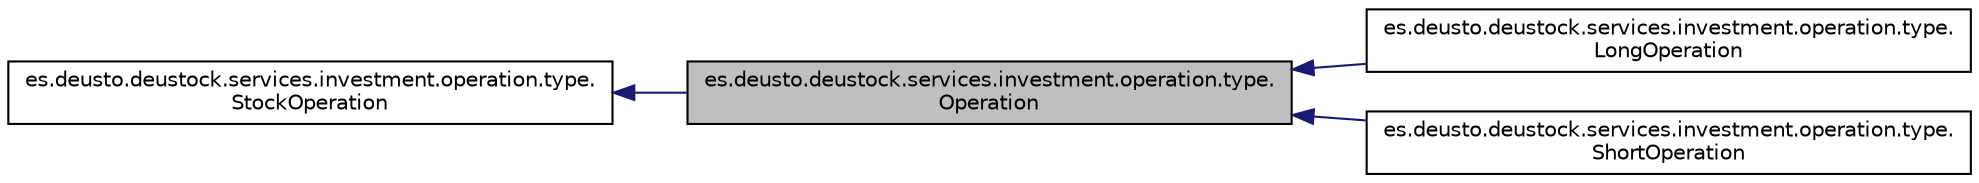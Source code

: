 digraph "es.deusto.deustock.services.investment.operation.type.Operation"
{
 // LATEX_PDF_SIZE
  edge [fontname="Helvetica",fontsize="10",labelfontname="Helvetica",labelfontsize="10"];
  node [fontname="Helvetica",fontsize="10",shape=record];
  rankdir="LR";
  Node1 [label="es.deusto.deustock.services.investment.operation.type.\lOperation",height=0.2,width=0.4,color="black", fillcolor="grey75", style="filled", fontcolor="black",tooltip=" "];
  Node2 -> Node1 [dir="back",color="midnightblue",fontsize="10",style="solid",fontname="Helvetica"];
  Node2 [label="es.deusto.deustock.services.investment.operation.type.\lStockOperation",height=0.2,width=0.4,color="black", fillcolor="white", style="filled",URL="$interfacees_1_1deusto_1_1deustock_1_1services_1_1investment_1_1operation_1_1type_1_1_stock_operation.html",tooltip=" "];
  Node1 -> Node3 [dir="back",color="midnightblue",fontsize="10",style="solid",fontname="Helvetica"];
  Node3 [label="es.deusto.deustock.services.investment.operation.type.\lLongOperation",height=0.2,width=0.4,color="black", fillcolor="white", style="filled",URL="$classes_1_1deusto_1_1deustock_1_1services_1_1investment_1_1operation_1_1type_1_1_long_operation.html",tooltip=" "];
  Node1 -> Node4 [dir="back",color="midnightblue",fontsize="10",style="solid",fontname="Helvetica"];
  Node4 [label="es.deusto.deustock.services.investment.operation.type.\lShortOperation",height=0.2,width=0.4,color="black", fillcolor="white", style="filled",URL="$classes_1_1deusto_1_1deustock_1_1services_1_1investment_1_1operation_1_1type_1_1_short_operation.html",tooltip=" "];
}
